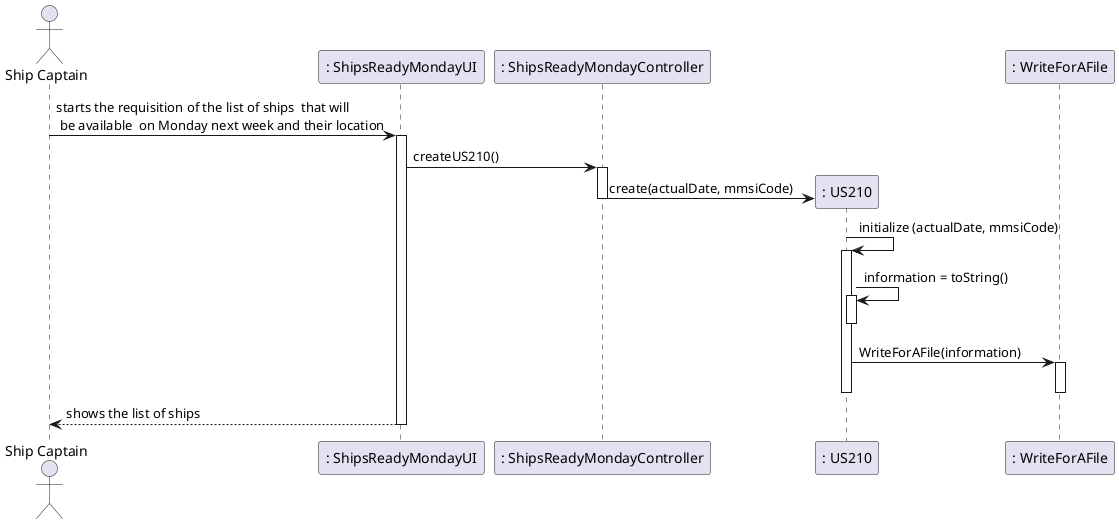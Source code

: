 @startuml
'https://plantuml.com/sequence-diagram
actor "Ship Captain" as SC
participant ": ShipsReadyMondayUI" as UI
participant ": ShipsReadyMondayController" as CT
participant ": US210" as US
participant ": WriteForAFile" as WF




SC->UI : starts the requisition of the list of ships  that will \n be available  on Monday next week and their location
activate UI
UI-> CT : createUS210()

activate CT
CT -> US** : create(actualDate, mmsiCode)
deactivate CT
US -> US : initialize (actualDate, mmsiCode)
activate US
US -> US : information = toString()
activate US
deactivate US
US -> WF : WriteForAFile(information)
activate WF
deactivate WF


deactivate US

UI -->SC :  shows the list of ships
deactivate UI

deactivate SC
@enduml